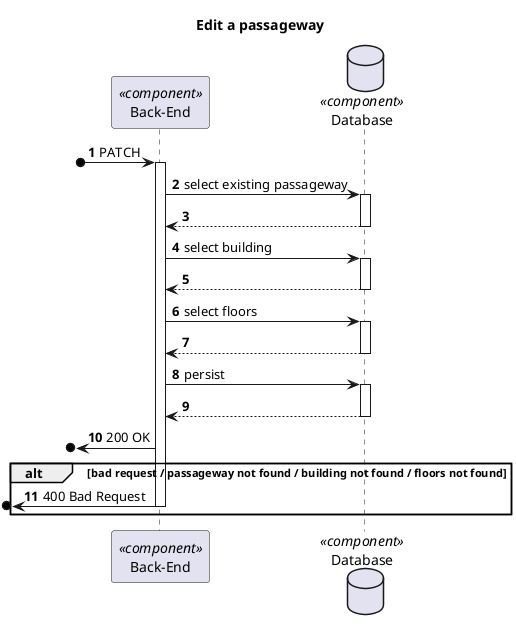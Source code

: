 @startuml Process View - Level 3

autonumber
skinparam packageStyle rect

title Edit a passageway

participant "Back-End" as BE <<component>>
database "Database" as DB <<component>>

?o-> BE : PATCH

activate BE

BE -> DB : select existing passageway
activate DB
DB --> BE
deactivate DB

BE -> DB : select building
activate DB
DB --> BE
deactivate DB

BE -> DB : select floors
activate DB
DB --> BE
deactivate DB

BE -> DB : persist
activate DB
DB --> BE
deactivate DB

?o<- BE : 200 OK

alt bad request / passageway not found / building not found / floors not found
?o<- BE : 400 Bad Request
deactivate BE
end

@enduml
